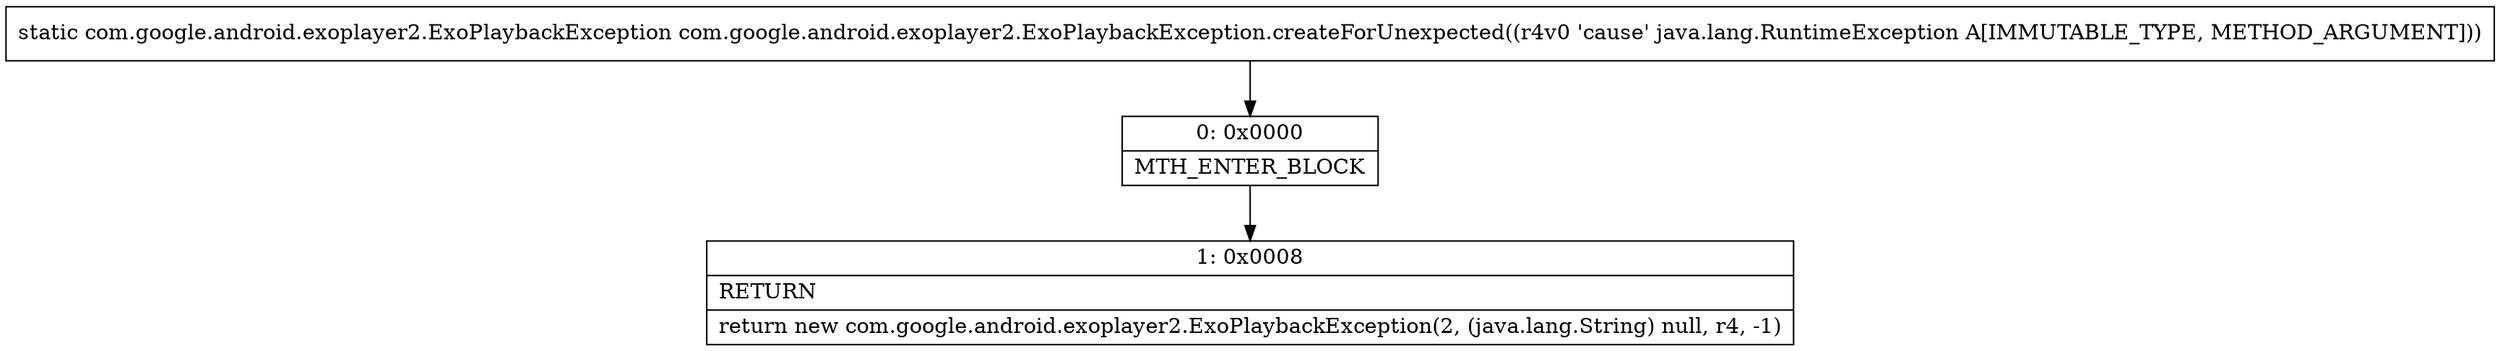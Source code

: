 digraph "CFG forcom.google.android.exoplayer2.ExoPlaybackException.createForUnexpected(Ljava\/lang\/RuntimeException;)Lcom\/google\/android\/exoplayer2\/ExoPlaybackException;" {
Node_0 [shape=record,label="{0\:\ 0x0000|MTH_ENTER_BLOCK\l}"];
Node_1 [shape=record,label="{1\:\ 0x0008|RETURN\l|return new com.google.android.exoplayer2.ExoPlaybackException(2, (java.lang.String) null, r4, \-1)\l}"];
MethodNode[shape=record,label="{static com.google.android.exoplayer2.ExoPlaybackException com.google.android.exoplayer2.ExoPlaybackException.createForUnexpected((r4v0 'cause' java.lang.RuntimeException A[IMMUTABLE_TYPE, METHOD_ARGUMENT])) }"];
MethodNode -> Node_0;
Node_0 -> Node_1;
}

